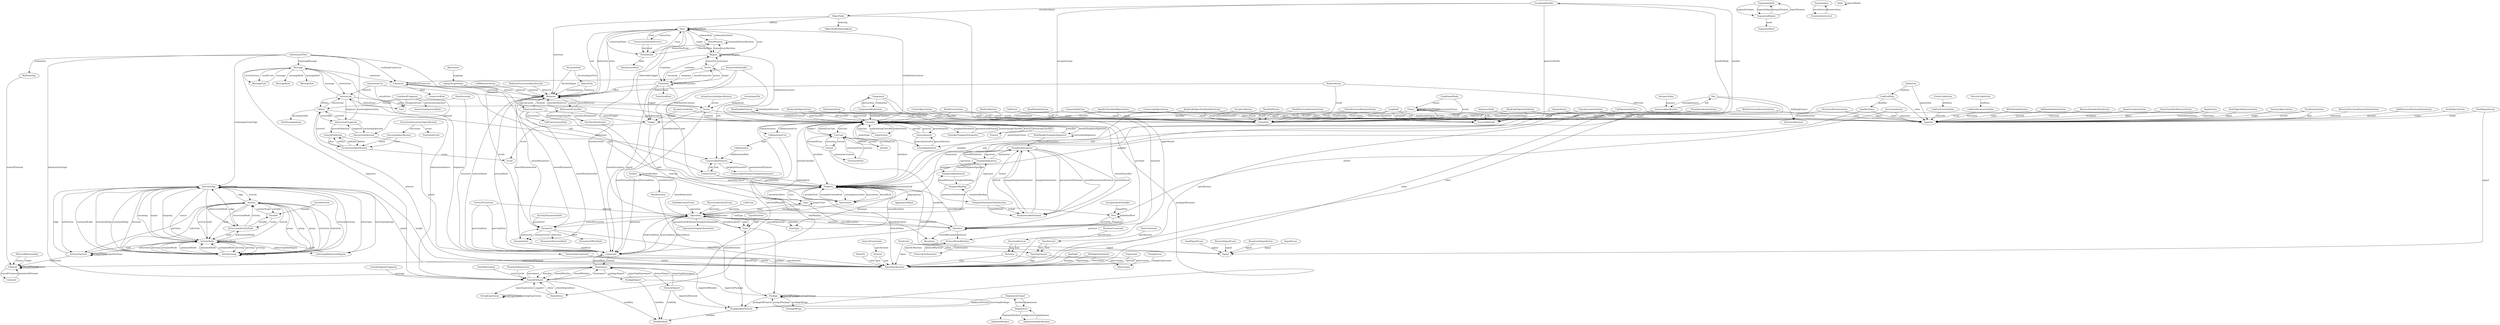 digraph umlMetamodel {
	"ReadExtentAction" -> "OutputPin" [label="result"]
	"ReadExtentAction" -> "Classifier" [label="classifier"]
	"ReclassifyObjectAction" -> "Classifier" [label="oldClassifier"]
	"ReclassifyObjectAction" -> "Classifier" [label="newClassifier"]
	"ReclassifyObjectAction" -> "InputPin" [label="object"]
	"ReadIsClassifiedObjectAction" -> "Classifier" [label="classifier"]
	"ReadIsClassifiedObjectAction" -> "OutputPin" [label="result"]
	"ReadIsClassifiedObjectAction" -> "InputPin" [label="object"]
	"StartClassifierBehaviorAction" -> "InputPin" [label="object"]
	"QualifierValue" -> "Property" [label="qualifier"]
	"QualifierValue" -> "InputPin" [label="value"]
	"LinkEndData" -> "QualifierValue" [label="qualifier"]
	"ReadLinkObjectEndAction" -> "InputPin" [label="object"]
	"ReadLinkObjectEndAction" -> "Property" [label="end"]
	"ReadLinkObjectEndAction" -> "OutputPin" [label="result"]
	"ReadLinkObjectEndQualifierAction" -> "InputPin" [label="object"]
	"ReadLinkObjectEndQualifierAction" -> "OutputPin" [label="result"]
	"ReadLinkObjectEndQualifierAction" -> "Property" [label="qualifier"]
	"CreateLinkObjectAction" -> "OutputPin" [label="result"]
	"AcceptEventAction" -> "OutputPin" [label="result"]
	"AcceptEventAction" -> "Trigger" [label="trigger"]
	"AcceptCallAction" -> "OutputPin" [label="returnInformation"]
	"ReplyAction" -> "Trigger" [label="replyToCall"]
	"ReplyAction" -> "InputPin" [label="returnInformation"]
	"ReplyAction" -> "InputPin" [label="replyValue"]
	"UnmarshallAction" -> "OutputPin" [label="result"]
	"UnmarshallAction" -> "Classifier" [label="unmarshallType"]
	"UnmarshallAction" -> "InputPin" [label="object"]
	"ReduceAction" -> "Behavior" [label="reducer"]
	"ReduceAction" -> "OutputPin" [label="result"]
	"ReduceAction" -> "InputPin" [label="collection"]
	"StartObjectBehaviorAction" -> "InputPin" [label="object"]
	"CreateObjectAction" -> "Classifier" [label="classifier"]
	"CreateObjectAction" -> "OutputPin" [label="result"]
	"DestroyObjectAction" -> "InputPin" [label="target"]
	"TestIdentityAction" -> "InputPin" [label="first"]
	"TestIdentityAction" -> "InputPin" [label="second"]
	"TestIdentityAction" -> "OutputPin" [label="result"]
	"ReadSelfAction" -> "OutputPin" [label="result"]
	"StructuralFeatureAction" -> "StructuralFeature" [label="structuralFeature"]
	"StructuralFeatureAction" -> "InputPin" [label="object"]
	"ReadStructuralFeatureAction" -> "OutputPin" [label="result"]
	"WriteStructuralFeatureAction" -> "InputPin" [label="value"]
	"WriteStructuralFeatureAction" -> "OutputPin" [label="result"]
	"ClearStructuralFeatureAction" -> "OutputPin" [label="result"]
	"RemoveStructuralFeatureValueAction" -> "InputPin" [label="removeAt"]
	"AddStructuralFeatureValueAction" -> "InputPin" [label="insertAt"]
	"LinkAction" -> "LinkEndData" [label="endData"]
	"LinkAction" -> "InputPin" [label="inputValue"]
	"LinkEndData" -> "InputPin" [label="value"]
	"LinkEndData" -> "Property" [label="end"]
	"ReadLinkAction" -> "OutputPin" [label="result"]
	"LinkEndCreationData" -> "InputPin" [label="insertAt"]
	"CreateLinkAction" -> "LinkEndCreationData" [label="endData"]
	"DestroyLinkAction" -> "LinkEndDestructionData" [label="endData"]
	"ClearAssociationAction" -> "InputPin" [label="object"]
	"ClearAssociationAction" -> "Association" [label="association"]
	"BroadcastSignalAction" -> "Signal" [label="signal"]
	"SendObjectAction" -> "InputPin" [label="target"]
	"LinkEndDestructionData" -> "InputPin" [label="destroyAt"]
	"ValueSpecificationAction" -> "ValueSpecification" [label="value"]
	"ValueSpecificationAction" -> "OutputPin" [label="result"]
	"OpaqueAction" -> "InputPin" [label="inputValue"]
	"OpaqueAction" -> "OutputPin" [label="outputValue"]
	"ValuePin" -> "ValueSpecification" [label="value"]
	"InvocationAction" -> "InputPin" [label="argument"]
	"CallAction" -> "OutputPin" [label="result"]
	"SendSignalAction" -> "InputPin" [label="target"]
	"SendSignalAction" -> "Signal" [label="signal"]
	"CallOperationAction" -> "Operation" [label="operation"]
	"CallOperationAction" -> "InputPin" [label="target"]
	"CallBehaviorAction" -> "Behavior" [label="behavior"]
	"Action" -> "OutputPin" [label="output"]
	"Action" -> "InputPin" [label="input"]
	"Action" -> "Classifier" [label="context"]
	"VariableAction" -> "Variable" [label="variable"]
	"ReadVariableAction" -> "OutputPin" [label="result"]
	"WriteVariableAction" -> "InputPin" [label="value"]
	"AddVariableValueAction" -> "InputPin" [label="insertAt"]
	"RemoveVariableValueAction" -> "InputPin" [label="removeAt"]
	"RaiseExceptionAction" -> "InputPin" [label="exception"]
	"ActionInputPin" -> "Action" [label="fromAction"]
	"ActivityEdge" -> "Activity" [label="activity"]
	"ActivityEdge" -> "ActivityNode" [label="source"]
	"ActivityEdge" -> "ActivityNode" [label="target"]
	"ActivityEdge" -> "ActivityGroup" [label="inGroup"]
	"ActivityEdge" -> "ActivityEdge" [label="redefinedEdge"]
	"ActivityGroup" -> "ActivityEdge" [label="containedEdge"]
	"ActivityParameterNode" -> "Parameter" [label="parameter"]
	"ActivityNode" -> "ActivityEdge" [label="outgoing"]
	"ActivityNode" -> "ActivityEdge" [label="incoming"]
	"ActivityNode" -> "ActivityNode" [label="redefinedNode"]
	"Activity" -> "ActivityEdge" [label="edge"]
	"ActivityPartition" -> "ActivityEdge" [label="edge"]
	"ActivityPartition" -> "ActivityNode" [label="node"]
	"ActivityPartition" -> "ActivityPartition" [label="subpartition"]
	"ActivityPartition" -> "ActivityPartition" [label="superPartition"]
	"ActivityPartition" -> "Element" [label="represents"]
	"ActivityEdge" -> "ActivityPartition" [label="inPartition"]
	"ActivityEdge" -> "ValueSpecification" [label="guard"]
	"ActivityEdge" -> "ActivityGroup" [label="inGroup"]
	"ActivityNode" -> "ActivityPartition" [label="inPartition"]
	"ActivityNode" -> "ActivityGroup" [label="inGroup"]
	"DecisionNode" -> "Behavior" [label="decisionInput"]
	"DecisionNode" -> "ObjectFlow" [label="decisionInputFlow"]
	"ActivityGroup" -> "ActivityNode" [label="containedNode"]
	"ActivityGroup" -> "ActivityEdge" [label="containedEdge"]
	"ActivityGroup" -> "Activity" [label="inActivity"]
	"Activity" -> "ActivityPartition" [label="partition"]
	"Activity" -> "ActivityGroup" [label="group"]
	"JoinNode" -> "ValueSpecification" [label="joinSpec"]
	"ObjectFlow" -> "Behavior" [label="transformation"]
	"ObjectFlow" -> "Behavior" [label="selection"]
	"ActivityEdge" -> "ValueSpecification" [label="weight"]
	"ActivityEdge" -> "InterruptibleActivityRegion" [label="interrupts"]
	"ObjectNode" -> "ObjectNodeOrderingKind" [label="ordering"]
	"ObjectNode" -> "ValueSpecification" [label="upperBound"]
	"ObjectNode" -> "State" [label="inState"]
	"ObjectNode" -> "Behavior" [label="selection"]
	"ParameterSet" -> "Parameter" [label="parameter"]
	"ParameterSet" -> "Constraint" [label="condition"]
	"Parameter" -> "ParameterEffectKind" [label="effect"]
	"Parameter" -> "ParameterSet" [label="parameterSet"]
	"Action" -> "Constraint" [label="localPrecondition"]
	"Action" -> "Constraint" [label="localPostcondition"]
	"InterruptibleActivityRegion" -> "ActivityEdge" [label="interruptingEdge"]
	"InterruptibleActivityRegion" -> "ActivityNode" [label="node"]
	"ActivityNode" -> "InterruptibleActivityRegion" [label="inInterruptibleRegion"]
	"ActivityNode" -> "ActivityGroup" [label="inGroup"]
	"BehavioralFeature" -> "ParameterSet" [label="ownedParameterSet"]
	"Behavior" -> "ParameterSet" [label="ownedParameterSet"]
	"ActivityGroup" -> "ActivityNode" [label="containedNode"]
	"Variable" -> "StructuredActivityNode" [label="scope"]
	"Variable" -> "Activity" [label="activityScope"]
	"StructuredActivityNode" -> "Variable" [label="variable"]
	"StructuredActivityNode" -> "ActivityNode" [label="node"]
	"StructuredActivityNode" -> "Activity" [label="activity"]
	"ConditionalNode" -> "Clause" [label="clause"]
	"LoopNode" -> "ExecutableNode" [label="bodyPart"]
	"LoopNode" -> "ExecutableNode" [label="setupPart"]
	"LoopNode" -> "OutputPin" [label="decider"]
	"LoopNode" -> "ExecutableNode" [label="test"]
	"Clause" -> "ExecutableNode" [label="test"]
	"Clause" -> "ExecutableNode" [label="body"]
	"Clause" -> "Clause" [label="predecessorClause"]
	"Clause" -> "Clause" [label="successorClause"]
	"Clause" -> "OutputPin" [label="decider"]
	"Activity" -> "StructuredActivityNode" [label="structuredNode"]
	"Activity" -> "Variable" [label="variable"]
	"Activity" -> "ActivityGroup" [label="group"]
	"Activity" -> "ActivityNode" [label="node"]
	"ActivityNode" -> "StructuredActivityNode" [label="inStructuredNode"]
	"ActivityNode" -> "ActivityGroup" [label="inGroup"]
	"ActivityNode" -> "Activity" [label="activity"]
	"SequenceNode" -> "ExecutableNode" [label="executableNode"]
	"ActivityGroup" -> "ActivityNode" [label="containedNode"]
	"ActivityGroup" -> "Activity" [label="inActivity"]
	"ExpansionNode" -> "ExpansionRegion" [label="regionAsOutput"]
	"ExpansionNode" -> "ExpansionRegion" [label="regionAsInput"]
	"ExpansionRegion" -> "ExpansionKind" [label="mode"]
	"ExpansionRegion" -> "ExpansionNode" [label="outputElement"]
	"ExpansionRegion" -> "ExpansionNode" [label="inputElement"]
	"ExecutableNode" -> "ExceptionHandler" [label="handler"]
	"ExceptionHandler" -> "ExecutableNode" [label="protectedNode"]
	"ExceptionHandler" -> "ExecutableNode" [label="handlerBody"]
	"ExceptionHandler" -> "ObjectNode" [label="exceptionInput"]
	"ExceptionHandler" -> "Classifier" [label="exceptionType"]
	"ConditionalNode" -> "OutputPin" [label="result"]
	"StructuredActivityNode" -> "ActivityEdge" [label="edge"]
	"LoopNode" -> "OutputPin" [label="result"]
	"LoopNode" -> "OutputPin" [label="loopVariable"]
	"LoopNode" -> "OutputPin" [label="bodyOutput"]
	"LoopNode" -> "InputPin" [label="loopVariableInput"]
	"Clause" -> "OutputPin" [label="bodyOutput"]
	"ActivityEdge" -> "StructuredActivityNode" [label="inStructuredNode"]
	"ActivityEdge" -> "ActivityGroup" [label="inGroup"]
	"ActivityGroup" -> "ActivityEdge" [label="containedEdge"]
	"Activity" -> "ActivityNode" [label="node"]
	"Activity" -> "ActivityGroup" [label="group"]
	"ActivityGroup" -> "ActivityNode" [label="containedNode"]
	"ActivityGroup" -> "Activity" [label="inActivity"]
	"ActivityGroup" -> "ActivityGroup" [label="subgroup"]
	"ActivityGroup" -> "ActivityGroup" [label="superGroup"]
	"ActivityNode" -> "Activity" [label="activity"]
	"ActivityNode" -> "ActivityGroup" [label="inGroup"]
	"InformationItem" -> "Classifier" [label="represented"]
	"InformationFlow" -> "Relationship" [label="realization"]
	"InformationFlow" -> "Classifier" [label="conveyed"]
	"InformationFlow" -> "NamedElement" [label="informationSource"]
	"InformationFlow" -> "NamedElement" [label="informationTarget"]
	"InformationFlow" -> "ActivityEdge" [label="realizingActivityEdge"]
	"InformationFlow" -> "Connector" [label="realizingConnector"]
	"InformationFlow" -> "Message" [label="realizingMessage"]
	"TemplateSignature" -> "TemplateParameter" [label="parameter"]
	"TemplateSignature" -> "TemplateParameter" [label="ownedParameter"]
	"TemplateSignature" -> "TemplateableElement" [label="template"]
	"NamedElement" -> "StringExpression" [label="nameExpression"]
	"TemplateParameter" -> "TemplateSignature" [label="signature"]
	"TemplateParameter" -> "ParameterableElement" [label="parameteredElement"]
	"TemplateParameter" -> "ParameterableElement" [label="ownedParameteredElement"]
	"TemplateParameter" -> "ParameterableElement" [label="default"]
	"TemplateParameter" -> "ParameterableElement" [label="ownedDefault"]
	"StringExpression" -> "StringExpression" [label="subExpression"]
	"StringExpression" -> "StringExpression" [label="owningExpression"]
	"TemplateBinding" -> "TemplateableElement" [label="boundElement"]
	"TemplateBinding" -> "TemplateSignature" [label="signature"]
	"TemplateBinding" -> "TemplateParameterSubstitution" [label="parameterSubstitution"]
	"TemplateParameterSubstitution" -> "TemplateParameter" [label="formal"]
	"TemplateParameterSubstitution" -> "TemplateBinding" [label="templateBinding"]
	"TemplateParameterSubstitution" -> "ParameterableElement" [label="actual"]
	"TemplateParameterSubstitution" -> "ParameterableElement" [label="ownedActual"]
	"TemplateableElement" -> "TemplateBinding" [label="templateBinding"]
	"TemplateableElement" -> "TemplateSignature" [label="ownedTemplateSignature"]
	"ParameterableElement" -> "TemplateParameter" [label="templateParameter"]
	"ParameterableElement" -> "TemplateParameter" [label="owningTemplateParameter"]
	"Operation" -> "OperationTemplateParameter" [label="templateParameter"]
	"OperationTemplateParameter" -> "Operation" [label="parameteredElement"]
	"Classifier" -> "RedefinableTemplateSignature" [label="ownedTemplateSignature"]
	"Classifier" -> "ClassifierTemplateParameter" [label="templateParameter"]
	"ClassifierTemplateParameter" -> "Classifier" [label="parameteredElement"]
	"ClassifierTemplateParameter" -> "Classifier" [label="constrainingClassifier"]
	"RedefinableTemplateSignature" -> "Classifier" [label="classifier"]
	"RedefinableTemplateSignature" -> "RedefinableTemplateSignature" [label="extendedSignature"]
	"RedefinableTemplateSignature" -> "TemplateParameter" [label="inheritedParameter"]
	"ConnectableElement" -> "ConnectableElementTemplateParameter" [label="templateParameter"]
	"ConnectableElementTemplateParameter" -> "ConnectableElement" [label="parameteredElement"]
	"Element" -> "Element" [label="ownedElement"]
	"Element" -> "Element" [label="owner"]
	"Element" -> "Comment" [label="ownedComment"]
	"Comment" -> "Element" [label="annotatedElement"]
	"DirectedRelationship" -> "Element" [label="source"]
	"DirectedRelationship" -> "Element" [label="target"]
	"NamedElement" -> "VisibilityKind" [label="visibility"]
	"NamedElement" -> "Namespace" [label="namespace"]
	"PackageableElement" -> "VisibilityKind" [label="visibility"]
	"Constraint" -> "Element" [label="constrainedElement"]
	"Constraint" -> "ValueSpecification" [label="specification"]
	"Constraint" -> "Namespace" [label="context"]
	"ElementImport" -> "VisibilityKind" [label="visibility"]
	"ElementImport" -> "PackageableElement" [label="importedElement"]
	"ElementImport" -> "Namespace" [label="importingNamespace"]
	"MultiplicityElement" -> "ValueSpecification" [label="upperValue"]
	"MultiplicityElement" -> "ValueSpecification" [label="lowerValue"]
	"TypedElement" -> "Type" [label="type"]
	"Classifier" -> "Generalization" [label="generalization"]
	"Classifier" -> "Feature" [label="feature"]
	"Classifier" -> "NamedElement" [label="inheritedMember"]
	"Classifier" -> "Property" [label="attribute"]
	"Classifier" -> "Classifier" [label="redefinedClassifier"]
	"Classifier" -> "Classifier" [label="general"]
	"Feature" -> "Classifier" [label="featuringClassifier"]
	"RedefinableElement" -> "RedefinableElement" [label="redefinedElement"]
	"RedefinableElement" -> "Classifier" [label="redefinitionContext"]
	"Generalization" -> "Classifier" [label="specific"]
	"Generalization" -> "Classifier" [label="general"]
	"BehavioralFeature" -> "Parameter" [label="ownedParameter"]
	"BehavioralFeature" -> "Type" [label="raisedException"]
	"Parameter" -> "ParameterDirectionKind" [label="direction"]
	"Parameter" -> "ValueSpecification" [label="defaultValue"]
	"Parameter" -> "Operation" [label="operation"]
	"InstanceSpecification" -> "Classifier" [label="classifier"]
	"InstanceSpecification" -> "Slot" [label="slot"]
	"InstanceSpecification" -> "ValueSpecification" [label="specification"]
	"Slot" -> "InstanceSpecification" [label="owningInstance"]
	"Slot" -> "StructuralFeature" [label="definingFeature"]
	"Slot" -> "ValueSpecification" [label="value"]
	"Package" -> "PackageMerge" [label="packageMerge"]
	"Package" -> "PackageableElement" [label="packagedElement"]
	"Package" -> "Type" [label="ownedType"]
	"Package" -> "Package" [label="nestedPackage"]
	"Package" -> "Package" [label="nestingPackage"]
	"PackageImport" -> "VisibilityKind" [label="visibility"]
	"PackageImport" -> "Namespace" [label="importingNamespace"]
	"PackageImport" -> "Package" [label="importedPackage"]
	"Class" -> "Classifier" [label="nestedClassifier"]
	"Class" -> "Property" [label="ownedAttribute"]
	"Class" -> "Operation" [label="ownedOperation"]
	"Class" -> "Class" [label="superClass"]
	"Property" -> "AggregationKind" [label="aggregation"]
	"Property" -> "Class" [label="class"]
	"Property" -> "Property" [label="redefinedProperty"]
	"Property" -> "Association" [label="owningAssociation"]
	"Property" -> "DataType" [label="datatype"]
	"Property" -> "ValueSpecification" [label="defaultValue"]
	"Property" -> "Property" [label="opposite"]
	"Property" -> "Property" [label="subsettedProperty"]
	"Property" -> "Association" [label="association"]
	"Operation" -> "Class" [label="class"]
	"Operation" -> "Constraint" [label="precondition"]
	"Operation" -> "Constraint" [label="postcondition"]
	"Operation" -> "Operation" [label="redefinedOperation"]
	"Operation" -> "DataType" [label="datatype"]
	"Operation" -> "Constraint" [label="bodyCondition"]
	"Operation" -> "Type" [label="type"]
	"Operation" -> "Parameter" [label="ownedParameter"]
	"Operation" -> "Type" [label="raisedException"]
	"DataType" -> "Property" [label="ownedAttribute"]
	"DataType" -> "Operation" [label="ownedOperation"]
	"Enumeration" -> "EnumerationLiteral" [label="ownedLiteral"]
	"EnumerationLiteral" -> "Enumeration" [label="enumeration"]
	"Association" -> "Property" [label="ownedEnd"]
	"Association" -> "Type" [label="endType"]
	"Association" -> "Property" [label="memberEnd"]
	"Association" -> "Property" [label="navigableOwnedEnd"]
	"Namespace" -> "ElementImport" [label="elementImport"]
	"Namespace" -> "PackageImport" [label="packageImport"]
	"Namespace" -> "Constraint" [label="ownedRule"]
	"Namespace" -> "NamedElement" [label="ownedMember"]
	"Namespace" -> "NamedElement" [label="member"]
	"Namespace" -> "PackageableElement" [label="importedMember"]
	"Relationship" -> "Element" [label="relatedElement"]
	"PackageMerge" -> "Package" [label="receivingPackage"]
	"PackageMerge" -> "Package" [label="mergedPackage"]
	"InstanceValue" -> "InstanceSpecification" [label="instance"]
	"Type" -> "Package" [label="package"]
	"Expression" -> "ValueSpecification" [label="operand"]
	"Interface" -> "Property" [label="ownedAttribute"]
	"Interface" -> "Operation" [label="ownedOperation"]
	"Interface" -> "Classifier" [label="nestedClassifier"]
	"Interface" -> "Interface" [label="redefinedInterface"]
	"InterfaceRealization" -> "Interface" [label="contract"]
	"InterfaceRealization" -> "BehavioredClassifier" [label="implementingClassifier"]
	"BehavioredClassifier" -> "InterfaceRealization" [label="interfaceRealization"]
	"Operation" -> "Interface" [label="interface"]
	"Abstraction" -> "OpaqueExpression" [label="mapping"]
	"Dependency" -> "NamedElement" [label="supplier"]
	"Dependency" -> "NamedElement" [label="client"]
	"Substitution" -> "Classifier" [label="contract"]
	"Substitution" -> "Classifier" [label="substitutingClassifier"]
	"Classifier" -> "Substitution" [label="substitution"]
	"NamedElement" -> "Dependency" [label="clientDependency"]
	"NamedElement" -> "Namespace" [label="namespace"]
	"Namespace" -> "NamedElement" [label="ownedMember"]
	"GeneralizationSet" -> "Classifier" [label="powertype"]
	"GeneralizationSet" -> "Generalization" [label="generalization"]
	"Classifier" -> "GeneralizationSet" [label="powertypeExtent"]
	"Generalization" -> "GeneralizationSet" [label="generalizationSet"]
	"Property" -> "Property" [label="qualifier"]
	"Property" -> "Property" [label="associationEnd"]
	"BehavioralFeature" -> "CallConcurrencyKind" [label="concurrency"]
	"BehavioralFeature" -> "Classifier" [label="raisedException"]
	"CallEvent" -> "Operation" [label="operation"]
	"ChangeEvent" -> "ValueSpecification" [label="changeExpression"]
	"Class" -> "Reception" [label="ownedReception"]
	"Trigger" -> "Event" [label="event"]
	"Interface" -> "Reception" [label="ownedReception"]
	"Reception" -> "Signal" [label="signal"]
	"Signal" -> "Property" [label="ownedAttribute"]
	"SignalEvent" -> "Signal" [label="signal"]
	"TimeEvent" -> "ValueSpecification" [label="when"]
	"BehavioredClassifier" -> "Trigger" [label="ownedTrigger"]
	"Behavior" -> "Behavior" [label="redefinedBehavior"]
	"Behavior" -> "BehavioralFeature" [label="specification"]
	"Behavior" -> "Parameter" [label="ownedParameter"]
	"Behavior" -> "BehavioredClassifier" [label="context"]
	"Behavior" -> "Constraint" [label="precondition"]
	"Behavior" -> "Constraint" [label="postcondition"]
	"BehavioredClassifier" -> "Behavior" [label="ownedBehavior"]
	"BehavioredClassifier" -> "Behavior" [label="classifierBehavior"]
	"OpaqueExpression" -> "Parameter" [label="result"]
	"OpaqueExpression" -> "Behavior" [label="behavior"]
	"BehavioralFeature" -> "Behavior" [label="method"]
	"TimeExpression" -> "ValueSpecification" [label="expr"]
	"TimeExpression" -> "Observation" [label="observation"]
	"Duration" -> "ValueSpecification" [label="expr"]
	"Duration" -> "Observation" [label="observation"]
	"DurationInterval" -> "Duration" [label="min"]
	"DurationInterval" -> "Duration" [label="max"]
	"TimeConstraint" -> "TimeInterval" [label="specification"]
	"TimeInterval" -> "TimeExpression" [label="max"]
	"TimeInterval" -> "TimeExpression" [label="min"]
	"DurationConstraint" -> "DurationInterval" [label="specification"]
	"IntervalConstraint" -> "Interval" [label="specification"]
	"Interval" -> "ValueSpecification" [label="min"]
	"Interval" -> "ValueSpecification" [label="max"]
	"TimeEvent" -> "TimeExpression" [label="when"]
	"TimeObservation" -> "NamedElement" [label="event"]
	"DurationObservation" -> "NamedElement" [label="event"]
	"Component" -> "PackageableElement" [label="packagedElement"]
	"Component" -> "Interface" [label="required"]
	"Component" -> "Interface" [label="provided"]
	"Component" -> "ComponentRealization" [label="realization"]
	"ComponentRealization" -> "Component" [label="abstraction"]
	"ComponentRealization" -> "Classifier" [label="realizingClassifier"]
	"Connector" -> "ConnectorKind" [label="kind"]
	"Connector" -> "Behavior" [label="contract"]
	"CollaborationUse" -> "Collaboration" [label="type"]
	"CollaborationUse" -> "Dependency" [label="roleBinding"]
	"Collaboration" -> "ConnectableElement" [label="collaborationRole"]
	"Classifier" -> "CollaborationUse" [label="representation"]
	"Classifier" -> "CollaborationUse" [label="collaborationUse"]
	"Port" -> "Interface" [label="required"]
	"Port" -> "Port" [label="redefinedPort"]
	"Port" -> "Interface" [label="provided"]
	"EncapsulatedClassifier" -> "Port" [label="ownedPort"]
	"ConnectorEnd" -> "Property" [label="partWithPort"]
	"InvocationAction" -> "Port" [label="onPort"]
	"Trigger" -> "Port" [label="port"]
	"ConnectorEnd" -> "Property" [label="definingEnd"]
	"ConnectorEnd" -> "ConnectableElement" [label="role"]
	"Connector" -> "Association" [label="type"]
	"Connector" -> "Connector" [label="redefinedConnector"]
	"Connector" -> "ConnectorEnd" [label="end"]
	"StructuredClassifier" -> "Property" [label="ownedAttribute"]
	"StructuredClassifier" -> "Property" [label="part"]
	"StructuredClassifier" -> "ConnectableElement" [label="role"]
	"StructuredClassifier" -> "Connector" [label="ownedConnector"]
	"ConnectableElement" -> "ConnectorEnd" [label="end"]
	"Classifier" -> "Property" [label="attribute"]
	"Deployment" -> "DeploymentSpecification" [label="configuration"]
	"DeploymentSpecification" -> "Deployment" [label="deployment"]
	"Deployment" -> "DeployedArtifact" [label="deployedArtifact"]
	"Deployment" -> "DeploymentTarget" [label="location"]
	"Node" -> "Node" [label="nestedNode"]
	"DeploymentTarget" -> "Deployment" [label="deployment"]
	"DeploymentTarget" -> "PackageableElement" [label="deployedElement"]
	"Artifact" -> "Artifact" [label="nestedArtifact"]
	"Artifact" -> "Manifestation" [label="manifestation"]
	"Artifact" -> "Operation" [label="ownedOperation"]
	"Artifact" -> "Property" [label="ownedAttribute"]
	"Manifestation" -> "PackageableElement" [label="utilizedElement"]
	"Interaction" -> "Lifeline" [label="lifeline"]
	"Interaction" -> "Message" [label="message"]
	"Interaction" -> "InteractionFragment" [label="fragment"]
	"Interaction" -> "Action" [label="action"]
	"Lifeline" -> "InteractionFragment" [label="coveredBy"]
	"Lifeline" -> "ConnectableElement" [label="represents"]
	"Lifeline" -> "Interaction" [label="interaction"]
	"Lifeline" -> "ValueSpecification" [label="selector"]
	"InteractionFragment" -> "Lifeline" [label="covered"]
	"InteractionFragment" -> "GeneralOrdering" [label="generalOrdering"]
	"InteractionFragment" -> "Interaction" [label="enclosingInteraction"]
	"Message" -> "MessageKind" [label="messageKind"]
	"Message" -> "MessageSort" [label="messageSort"]
	"Message" -> "MessageEnd" [label="receiveEvent"]
	"Message" -> "MessageEnd" [label="sendEvent"]
	"Message" -> "Connector" [label="connector"]
	"Message" -> "Interaction" [label="interaction"]
	"Message" -> "ValueSpecification" [label="argument"]
	"Message" -> "NamedElement" [label="signature"]
	"GeneralOrdering" -> "OccurrenceSpecification" [label="before"]
	"GeneralOrdering" -> "OccurrenceSpecification" [label="after"]
	"ExecutionSpecification" -> "OccurrenceSpecification" [label="start"]
	"ExecutionSpecification" -> "OccurrenceSpecification" [label="finish"]
	"OccurrenceSpecification" -> "Lifeline" [label="covered"]
	"OccurrenceSpecification" -> "GeneralOrdering" [label="toAfter"]
	"OccurrenceSpecification" -> "GeneralOrdering" [label="toBefore"]
	"OccurrenceSpecification" -> "Event" [label="event"]
	"MessageEnd" -> "Message" [label="message"]
	"StateInvariant" -> "Constraint" [label="invariant"]
	"StateInvariant" -> "Lifeline" [label="covered"]
	"ActionExecutionSpecification" -> "Action" [label="action"]
	"BehaviorExecutionSpecification" -> "Behavior" [label="behavior"]
	"SendOperationEvent" -> "Operation" [label="operation"]
	"SendSignalEvent" -> "Signal" [label="signal"]
	"ExecutionOccurrenceSpecification" -> "ExecutionSpecification" [label="execution"]
	"ExecutionOccurrenceSpecification" -> "ExecutionEvent" [label="event"]
	"ReceiveOperationEvent" -> "Operation" [label="operation"]
	"ReceiveSignalEvent" -> "Signal" [label="signal"]
	"InteractionUse" -> "Interaction" [label="refersTo"]
	"InteractionUse" -> "Gate" [label="actualGate"]
	"InteractionUse" -> "Action" [label="argument"]
	"InteractionOperand" -> "InteractionConstraint" [label="guard"]
	"InteractionOperand" -> "InteractionFragment" [label="fragment"]
	"InteractionConstraint" -> "ValueSpecification" [label="minint"]
	"InteractionConstraint" -> "ValueSpecification" [label="maxint"]
	"CombinedFragment" -> "InteractionOperatorKind" [label="interactionOperator"]
	"CombinedFragment" -> "InteractionOperand" [label="operand"]
	"CombinedFragment" -> "Gate" [label="cfragmentGate"]
	"Interaction" -> "Gate" [label="formalGate"]
	"Lifeline" -> "PartDecomposition" [label="decomposedAs"]
	"InteractionFragment" -> "InteractionOperand" [label="enclosingOperand"]
	"ConsiderIgnoreFragment" -> "NamedElement" [label="message"]
	"StateMachine" -> "Region" [label="region"]
	"StateMachine" -> "Pseudostate" [label="connectionPoint"]
	"StateMachine" -> "StateMachine" [label="extendedStateMachine"]
	"StateMachine" -> "State" [label="submachineState"]
	"State" -> "StateMachine" [label="submachine"]
	"State" -> "ConnectionPointReference" [label="connection"]
	"State" -> "State" [label="redefinedState"]
	"State" -> "Region" [label="region"]
	"State" -> "Classifier" [label="redefinitionContext"]
	"State" -> "Constraint" [label="stateInvariant"]
	"State" -> "Behavior" [label="entry"]
	"State" -> "Behavior" [label="exit"]
	"State" -> "Behavior" [label="doActivity"]
	"State" -> "Pseudostate" [label="connectionPoint"]
	"State" -> "Trigger" [label="deferrableTrigger"]
	"Transition" -> "TransitionKind" [label="kind"]
	"Transition" -> "Region" [label="container"]
	"Transition" -> "Vertex" [label="source"]
	"Transition" -> "Vertex" [label="target"]
	"Transition" -> "Transition" [label="redefinedTransition"]
	"Transition" -> "Constraint" [label="guard"]
	"Transition" -> "Classifier" [label="redefinitionContext"]
	"Transition" -> "Behavior" [label="effect"]
	"Transition" -> "Trigger" [label="trigger"]
	"Vertex" -> "Region" [label="container"]
	"Vertex" -> "Transition" [label="outgoing"]
	"Vertex" -> "Transition" [label="incoming"]
	"Pseudostate" -> "PseudostateKind" [label="kind"]
	"Pseudostate" -> "StateMachine" [label="stateMachine"]
	"Pseudostate" -> "State" [label="state"]
	"ConnectionPointReference" -> "Pseudostate" [label="entry"]
	"ConnectionPointReference" -> "State" [label="state"]
	"ConnectionPointReference" -> "Pseudostate" [label="exit"]
	"Region" -> "Vertex" [label="subvertex"]
	"Region" -> "Transition" [label="transition"]
	"Region" -> "StateMachine" [label="stateMachine"]
	"Region" -> "State" [label="state"]
	"Region" -> "Region" [label="extendedRegion"]
	"Region" -> "Classifier" [label="redefinitionContext"]
	"ProtocolConformance" -> "ProtocolStateMachine" [label="specificMachine"]
	"ProtocolConformance" -> "ProtocolStateMachine" [label="generalMachine"]
	"Interface" -> "ProtocolStateMachine" [label="protocol"]
	"Port" -> "ProtocolStateMachine" [label="protocol"]
	"ProtocolTransition" -> "Constraint" [label="postCondition"]
	"ProtocolTransition" -> "Operation" [label="referred"]
	"ProtocolTransition" -> "Constraint" [label="preCondition"]
	"ProtocolStateMachine" -> "ProtocolConformance" [label="conformance"]
	"Extend" -> "UseCase" [label="extendedCase"]
	"Extend" -> "UseCase" [label="extension"]
	"Extend" -> "Constraint" [label="condition"]
	"Extend" -> "ExtensionPoint" [label="extensionLocation"]
	"Include" -> "UseCase" [label="includingCase"]
	"Include" -> "UseCase" [label="addition"]
	"UseCase" -> "Include" [label="include"]
	"UseCase" -> "Extend" [label="extend"]
	"UseCase" -> "ExtensionPoint" [label="extensionPoint"]
	"UseCase" -> "Classifier" [label="subject"]
	"ExtensionPoint" -> "UseCase" [label="useCase"]
	"Classifier" -> "UseCase" [label="ownedUseCase"]
	"Classifier" -> "UseCase" [label="useCase"]
}
